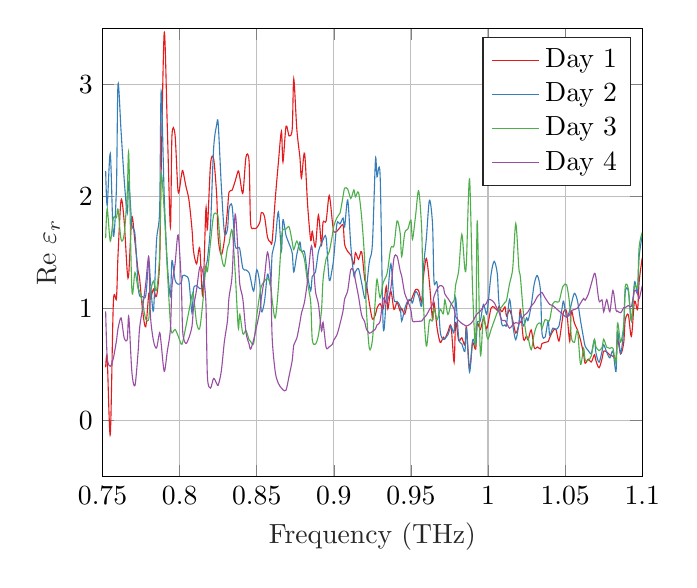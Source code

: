 % This file was created by matlab2tikz.
%
%The latest updates can be retrieved from
%  http://www.mathworks.com/matlabcentral/fileexchange/22022-matlab2tikz-matlab2tikz
%where you can also make suggestions and rate matlab2tikz.
%
\definecolor{mycolor1}{rgb}{0.894,0.102,0.11}%
\definecolor{mycolor2}{rgb}{0.216,0.494,0.722}%
\definecolor{mycolor3}{rgb}{0.302,0.686,0.29}%
\definecolor{mycolor4}{rgb}{0.596,0.306,0.639}%
\definecolor{mycolor5}{rgb}{1.0,0.498,0.0}%
\definecolor{mycolor6}{rgb}{1.0,1.0,0.2}%
\definecolor{mycolor7}{rgb}{0.651,0.337,0.157}%
\definecolor{mycolor8}{rgb}{0.969,0.506,0.749}%
%
\begin{tikzpicture}

\begin{axis}[%
xmin=0.75,
xmax=1.1,
xlabel style={font=\color{white!15!black}},
xlabel={Frequency (THz)},
ymin=-0.5,
ymax=3.5,
ylabel style={font=\color{white!15!black}},
ylabel={Re $\varepsilon_r$},
axis background/.style={fill=white},
xmajorgrids,
ymajorgrids,
legend style={legend cell align=left, align=left, draw=white!15!black}
]
\addplot [smooth, color=mycolor1]
  table[row sep=crcr]{%
0.752	0.475\\
0.753	0.56\\
0.755	-0.125\\
0.757	1.054\\
0.759	1.09\\
0.76	1.471\\
0.762	1.967\\
0.764	1.779\\
0.766	1.327\\
0.767	1.311\\
0.769	1.812\\
0.771	1.594\\
0.773	1.338\\
0.774	1.268\\
0.776	0.978\\
0.778	0.836\\
0.78	1.135\\
0.781	1.085\\
0.783	1.171\\
0.785	1.109\\
0.787	1.414\\
0.788	2.225\\
0.79	3.462\\
0.792	2.61\\
0.794	1.724\\
0.795	2.541\\
0.797	2.548\\
0.799	2.041\\
0.801	2.174\\
0.802	2.231\\
0.804	2.094\\
0.806	1.97\\
0.808	1.707\\
0.809	1.51\\
0.811	1.398\\
0.813	1.536\\
0.815	1.11\\
0.817	1.888\\
0.818	1.708\\
0.82	2.284\\
0.822	2.338\\
0.824	2.011\\
0.825	1.628\\
0.827	1.476\\
0.829	1.609\\
0.831	1.875\\
0.832	2.037\\
0.834	2.055\\
0.836	2.136\\
0.838	2.227\\
0.839	2.171\\
0.841	2.028\\
0.843	2.35\\
0.845	2.315\\
0.846	1.766\\
0.848	1.715\\
0.85	1.72\\
0.852	1.769\\
0.853	1.856\\
0.855	1.821\\
0.857	1.634\\
0.859	1.59\\
0.86	1.6\\
0.862	1.977\\
0.864	2.297\\
0.866	2.58\\
0.867	2.307\\
0.869	2.626\\
0.871	2.539\\
0.873	2.602\\
0.874	3.048\\
0.876	2.596\\
0.878	2.346\\
0.879	2.162\\
0.881	2.386\\
0.883	1.92\\
0.885	1.606\\
0.886	1.687\\
0.888	1.548\\
0.89	1.833\\
0.892	1.566\\
0.893	1.768\\
0.895	1.781\\
0.897	2.008\\
0.899	1.778\\
0.9	1.683\\
0.902	1.689\\
0.904	1.722\\
0.906	1.741\\
0.907	1.572\\
0.909	1.508\\
0.911	1.476\\
0.913	1.395\\
0.914	1.497\\
0.916	1.438\\
0.918	1.506\\
0.92	1.263\\
0.921	1.227\\
0.923	1.049\\
0.925	0.905\\
0.927	0.946\\
0.928	1.003\\
0.93	1.043\\
0.932	0.994\\
0.934	1.198\\
0.935	0.995\\
0.937	1.153\\
0.939	0.991\\
0.941	1.054\\
0.943	0.976\\
0.944	0.999\\
0.946	0.949\\
0.948	1.061\\
0.95	1.073\\
0.951	1.104\\
0.953	1.167\\
0.955	1.159\\
0.957	1.054\\
0.958	1.266\\
0.96	1.446\\
0.962	1.229\\
0.964	0.903\\
0.965	1.052\\
0.967	0.821\\
0.969	0.696\\
0.971	0.743\\
0.972	0.728\\
0.974	0.791\\
0.976	0.842\\
0.978	0.52\\
0.979	0.875\\
0.981	0.712\\
0.983	0.738\\
0.985	0.672\\
0.986	0.834\\
0.988	0.46\\
0.99	0.693\\
0.992	0.637\\
0.993	0.866\\
0.995	0.812\\
0.997	0.909\\
0.999	0.82\\
1.0	0.863\\
1.002	1.004\\
1.004	1.011\\
1.006	0.982\\
1.007	1.015\\
1.009	0.971\\
1.011	1.014\\
1.012	0.932\\
1.014	0.986\\
1.016	0.895\\
1.018	0.78\\
1.02	0.858\\
1.021	0.991\\
1.023	0.724\\
1.025	0.755\\
1.026	0.719\\
1.028	0.808\\
1.03	0.648\\
1.032	0.656\\
1.034	0.639\\
1.035	0.687\\
1.037	0.697\\
1.039	0.704\\
1.04	0.739\\
1.042	0.796\\
1.044	0.815\\
1.046	0.709\\
1.048	0.881\\
1.049	0.97\\
1.051	0.971\\
1.053	0.706\\
1.054	0.977\\
1.056	0.87\\
1.058	0.808\\
1.06	0.718\\
1.062	0.59\\
1.063	0.511\\
1.065	0.548\\
1.067	0.522\\
1.069	0.587\\
1.07	0.533\\
1.072	0.471\\
1.074	0.554\\
1.075	0.619\\
1.077	0.612\\
1.079	0.584\\
1.081	0.574\\
1.083	0.558\\
1.084	0.729\\
1.086	0.594\\
1.088	0.693\\
1.089	0.895\\
1.091	0.944\\
1.093	0.75\\
1.095	1.064\\
1.097	0.99\\
1.098	1.236\\
1.1	1.451\\
};
\addlegendentry{Day 1}

\addplot [smooth, color=mycolor2]
  table[row sep=crcr]{%
0.752	2.227\\
0.753	1.919\\
0.755	2.382\\
0.757	1.645\\
0.759	2.081\\
0.76	3.001\\
0.762	2.58\\
0.764	2.154\\
0.766	1.848\\
0.767	2.128\\
0.769	1.749\\
0.771	1.663\\
0.773	1.219\\
0.774	1.112\\
0.776	1.105\\
0.778	1.114\\
0.78	1.418\\
0.781	1.255\\
0.783	0.98\\
0.785	1.604\\
0.787	1.878\\
0.788	2.937\\
0.79	1.998\\
0.792	1.398\\
0.794	1.11\\
0.795	1.427\\
0.797	1.255\\
0.799	1.216\\
0.801	1.229\\
0.802	1.292\\
0.804	1.29\\
0.806	1.245\\
0.808	0.958\\
0.809	1.176\\
0.811	1.202\\
0.813	1.177\\
0.815	1.2\\
0.817	1.381\\
0.818	1.439\\
0.82	1.738\\
0.822	2.425\\
0.824	2.638\\
0.825	2.648\\
0.827	2.098\\
0.829	1.68\\
0.831	1.706\\
0.832	1.888\\
0.834	1.914\\
0.836	1.563\\
0.838	1.544\\
0.839	1.53\\
0.841	1.357\\
0.843	1.344\\
0.845	1.319\\
0.846	1.265\\
0.848	1.155\\
0.85	1.345\\
0.852	1.217\\
0.853	0.971\\
0.855	1.06\\
0.857	1.306\\
0.859	1.208\\
0.86	1.487\\
0.862	1.601\\
0.864	1.861\\
0.866	1.515\\
0.867	1.791\\
0.869	1.65\\
0.871	1.577\\
0.873	1.493\\
0.874	1.325\\
0.876	1.482\\
0.878	1.592\\
0.879	1.505\\
0.881	1.504\\
0.883	1.289\\
0.885	1.157\\
0.886	1.285\\
0.888	1.322\\
0.89	1.505\\
0.892	1.583\\
0.893	1.613\\
0.895	1.631\\
0.897	1.252\\
0.899	1.359\\
0.9	1.46\\
0.902	1.757\\
0.904	1.754\\
0.906	1.806\\
0.907	1.726\\
0.909	1.968\\
0.911	1.559\\
0.913	1.29\\
0.914	1.327\\
0.916	1.354\\
0.918	1.23\\
0.92	1.091\\
0.921	1.156\\
0.923	1.415\\
0.925	1.574\\
0.927	2.328\\
0.928	2.175\\
0.93	2.188\\
0.932	0.838\\
0.934	1.086\\
0.935	1.138\\
0.937	1.398\\
0.939	1.083\\
0.941	1.063\\
0.943	1.018\\
0.944	0.888\\
0.946	0.999\\
0.948	1.069\\
0.95	1.081\\
0.951	1.048\\
0.953	1.149\\
0.955	1.111\\
0.957	1.021\\
0.958	1.346\\
0.96	1.625\\
0.962	1.965\\
0.964	1.752\\
0.965	1.237\\
0.967	1.221\\
0.969	0.797\\
0.971	0.724\\
0.972	0.733\\
0.974	0.765\\
0.976	0.84\\
0.978	0.79\\
0.979	1.094\\
0.981	0.734\\
0.983	0.685\\
0.985	0.616\\
0.986	0.822\\
0.988	0.432\\
0.99	0.718\\
0.992	0.677\\
0.993	0.873\\
0.995	0.889\\
0.997	1.035\\
0.999	0.949\\
1.0	1.034\\
1.002	1.306\\
1.004	1.42\\
1.006	1.311\\
1.007	1.062\\
1.009	0.857\\
1.011	0.853\\
1.012	0.854\\
1.014	1.08\\
1.016	0.855\\
1.018	0.721\\
1.02	0.859\\
1.021	0.95\\
1.023	0.845\\
1.025	0.916\\
1.026	0.893\\
1.028	1.026\\
1.03	1.22\\
1.032	1.293\\
1.034	1.159\\
1.035	0.779\\
1.037	0.744\\
1.039	0.887\\
1.04	0.761\\
1.042	0.824\\
1.044	0.814\\
1.046	0.843\\
1.048	1.0\\
1.049	1.065\\
1.051	0.922\\
1.053	0.984\\
1.054	1.037\\
1.056	1.135\\
1.058	1.068\\
1.06	0.891\\
1.062	0.732\\
1.063	0.663\\
1.065	0.624\\
1.067	0.6\\
1.069	0.721\\
1.07	0.603\\
1.072	0.52\\
1.074	0.62\\
1.075	0.677\\
1.077	0.608\\
1.079	0.559\\
1.081	0.62\\
1.083	0.437\\
1.084	0.797\\
1.086	0.598\\
1.088	0.814\\
1.089	1.148\\
1.091	1.157\\
1.093	0.887\\
1.095	1.234\\
1.097	1.138\\
1.098	1.459\\
1.1	1.649\\
};
\addlegendentry{Day 2}

\addplot [smooth, color=mycolor3]
  table[row sep=crcr]{%
0.752	1.628\\
0.753	1.891\\
0.755	1.6\\
0.757	1.807\\
0.759	1.808\\
0.76	1.886\\
0.762	1.615\\
0.764	1.66\\
0.766	2.031\\
0.767	2.37\\
0.769	1.166\\
0.771	1.321\\
0.773	1.177\\
0.774	1.158\\
0.776	1.046\\
0.778	0.905\\
0.78	0.909\\
0.781	1.133\\
0.783	1.244\\
0.785	1.159\\
0.787	1.477\\
0.788	2.196\\
0.79	1.869\\
0.792	1.341\\
0.794	0.865\\
0.795	0.781\\
0.797	0.812\\
0.799	0.755\\
0.801	0.681\\
0.802	0.702\\
0.804	0.836\\
0.806	0.975\\
0.808	1.118\\
0.809	1.114\\
0.811	0.87\\
0.813	0.823\\
0.815	1.053\\
0.817	1.368\\
0.818	1.328\\
0.82	1.588\\
0.822	1.83\\
0.824	1.843\\
0.825	1.806\\
0.827	1.475\\
0.829	1.376\\
0.831	1.54\\
0.832	1.576\\
0.834	1.697\\
0.836	1.326\\
0.838	0.828\\
0.839	0.947\\
0.841	0.774\\
0.843	0.802\\
0.845	0.721\\
0.846	0.705\\
0.848	0.688\\
0.85	0.936\\
0.852	1.128\\
0.853	1.199\\
0.855	1.244\\
0.857	1.268\\
0.859	1.216\\
0.86	1.072\\
0.862	0.914\\
0.864	1.183\\
0.866	1.614\\
0.867	1.704\\
0.869	1.708\\
0.871	1.727\\
0.873	1.593\\
0.874	1.525\\
0.876	1.601\\
0.878	1.519\\
0.879	1.519\\
0.881	1.432\\
0.883	1.223\\
0.885	1.053\\
0.886	0.722\\
0.888	0.681\\
0.89	0.761\\
0.892	0.985\\
0.893	1.255\\
0.895	1.444\\
0.897	1.505\\
0.899	1.651\\
0.9	1.738\\
0.902	1.809\\
0.904	1.851\\
0.906	2.003\\
0.907	2.073\\
0.909	2.065\\
0.911	1.981\\
0.913	2.057\\
0.914	1.997\\
0.916	2.035\\
0.918	1.817\\
0.92	1.428\\
0.921	1.016\\
0.923	0.646\\
0.925	0.716\\
0.927	1.097\\
0.928	1.26\\
0.93	1.096\\
0.932	1.23\\
0.934	1.288\\
0.935	1.35\\
0.937	1.542\\
0.939	1.56\\
0.941	1.781\\
0.943	1.674\\
0.944	1.463\\
0.946	1.674\\
0.948	1.708\\
0.95	1.788\\
0.951	1.616\\
0.953	1.826\\
0.955	2.051\\
0.957	1.693\\
0.958	1.077\\
0.96	0.664\\
0.962	0.892\\
0.964	0.889\\
0.965	1.0\\
0.967	0.9\\
0.969	0.993\\
0.971	0.952\\
0.972	1.076\\
0.974	0.946\\
0.976	1.039\\
0.978	1.071\\
0.979	1.209\\
0.981	1.341\\
0.983	1.661\\
0.985	1.348\\
0.986	1.417\\
0.988	2.155\\
0.99	1.166\\
0.992	0.684\\
0.993	1.785\\
0.995	0.602\\
0.997	0.933\\
0.999	0.773\\
1.0	0.726\\
1.002	0.812\\
1.004	0.889\\
1.006	0.965\\
1.007	0.99\\
1.009	1.017\\
1.011	1.055\\
1.012	1.072\\
1.014	1.224\\
1.016	1.356\\
1.018	1.757\\
1.02	1.36\\
1.021	1.278\\
1.023	0.949\\
1.025	0.747\\
1.026	0.737\\
1.028	0.632\\
1.03	0.776\\
1.032	0.857\\
1.034	0.869\\
1.035	0.822\\
1.037	0.9\\
1.039	0.887\\
1.04	0.898\\
1.042	1.041\\
1.044	1.061\\
1.046	1.06\\
1.048	1.172\\
1.049	1.204\\
1.051	1.21\\
1.053	1.027\\
1.054	0.748\\
1.056	0.697\\
1.058	0.803\\
1.06	0.502\\
1.062	0.643\\
1.063	0.541\\
1.065	0.537\\
1.067	0.579\\
1.069	0.722\\
1.07	0.658\\
1.072	0.624\\
1.074	0.654\\
1.075	0.725\\
1.077	0.654\\
1.079	0.643\\
1.081	0.646\\
1.083	0.516\\
1.084	0.87\\
1.086	0.701\\
1.088	0.858\\
1.089	1.196\\
1.091	1.174\\
1.093	0.892\\
1.095	1.197\\
1.097	1.199\\
1.098	1.549\\
1.1	1.677\\
};
\addlegendentry{Day 3}

\addplot [smooth, color=mycolor4]
  table[row sep=crcr]{%
0.752	0.973\\
0.753	0.563\\
0.755	0.483\\
0.757	0.557\\
0.759	0.712\\
0.76	0.818\\
0.762	0.915\\
0.764	0.738\\
0.766	0.723\\
0.767	0.927\\
0.769	0.433\\
0.771	0.312\\
0.773	0.604\\
0.774	0.823\\
0.776	1.009\\
0.778	1.223\\
0.78	1.461\\
0.781	0.947\\
0.783	0.713\\
0.785	0.647\\
0.787	0.784\\
0.788	0.686\\
0.79	0.439\\
0.792	0.62\\
0.794	0.815\\
0.795	1.192\\
0.797	1.394\\
0.799	1.655\\
0.801	1.248\\
0.802	0.789\\
0.804	0.688\\
0.806	0.738\\
0.808	0.841\\
0.809	1.008\\
0.811	1.17\\
0.813	1.367\\
0.815	1.326\\
0.817	1.059\\
0.818	0.391\\
0.82	0.289\\
0.822	0.375\\
0.824	0.331\\
0.825	0.315\\
0.827	0.44\\
0.829	0.704\\
0.831	0.89\\
0.832	1.098\\
0.834	1.293\\
0.836	1.84\\
0.838	1.46\\
0.839	1.215\\
0.841	1.081\\
0.843	0.787\\
0.845	0.682\\
0.846	0.637\\
0.848	0.721\\
0.85	0.845\\
0.852	0.978\\
0.853	1.095\\
0.855	1.275\\
0.857	1.502\\
0.859	1.263\\
0.86	0.736\\
0.862	0.433\\
0.864	0.332\\
0.866	0.289\\
0.867	0.274\\
0.869	0.271\\
0.871	0.399\\
0.873	0.536\\
0.874	0.673\\
0.876	0.735\\
0.878	0.876\\
0.879	0.957\\
0.881	1.061\\
0.883	1.257\\
0.885	1.526\\
0.886	1.527\\
0.888	1.164\\
0.89	1.038\\
0.892	0.798\\
0.893	0.876\\
0.895	0.652\\
0.897	0.658\\
0.899	0.679\\
0.9	0.719\\
0.902	0.764\\
0.904	0.862\\
0.906	0.981\\
0.907	1.085\\
0.909	1.16\\
0.911	1.347\\
0.913	1.33\\
0.914	1.25\\
0.916	1.107\\
0.918	0.941\\
0.92	0.882\\
0.921	0.82\\
0.923	0.779\\
0.925	0.794\\
0.927	0.818\\
0.928	0.853\\
0.93	0.887\\
0.932	1.09\\
0.934	1.048\\
0.935	1.078\\
0.937	1.182\\
0.939	1.448\\
0.941	1.466\\
0.943	1.337\\
0.944	1.289\\
0.946	1.132\\
0.948	1.065\\
0.95	0.982\\
0.951	0.888\\
0.953	0.883\\
0.955	0.885\\
0.957	0.887\\
0.958	0.908\\
0.96	0.939\\
0.962	0.99\\
0.964	1.035\\
0.965	1.108\\
0.967	1.172\\
0.969	1.204\\
0.971	1.19\\
0.972	1.129\\
0.974	1.089\\
0.976	1.045\\
0.978	0.993\\
0.979	0.927\\
0.981	0.891\\
0.983	0.866\\
0.985	0.85\\
0.986	0.843\\
0.988	0.856\\
0.99	0.883\\
0.992	0.933\\
0.993	0.954\\
0.995	0.976\\
0.997	1.017\\
0.999	1.046\\
1.0	1.079\\
1.002	1.076\\
1.004	1.051\\
1.006	0.994\\
1.007	0.971\\
1.009	0.894\\
1.011	0.893\\
1.012	0.871\\
1.014	0.823\\
1.016	0.854\\
1.018	0.873\\
1.02	0.866\\
1.021	0.876\\
1.023	0.931\\
1.025	0.955\\
1.026	0.971\\
1.028	1.02\\
1.03	1.053\\
1.032	1.105\\
1.034	1.132\\
1.035	1.143\\
1.037	1.095\\
1.039	1.053\\
1.04	1.035\\
1.042	1.025\\
1.044	1.001\\
1.046	0.977\\
1.048	0.953\\
1.049	0.94\\
1.051	0.923\\
1.053	0.946\\
1.054	0.981\\
1.056	0.99\\
1.058	1.003\\
1.06	1.047\\
1.062	1.089\\
1.063	1.073\\
1.065	1.126\\
1.067	1.22\\
1.069	1.313\\
1.07	1.275\\
1.072	1.067\\
1.074	1.076\\
1.075	0.97\\
1.077	1.078\\
1.079	0.971\\
1.081	1.16\\
1.083	0.985\\
1.084	0.977\\
1.086	0.961\\
1.088	1.006\\
1.089	1.007\\
1.091	1.026\\
1.093	1.018\\
1.095	1.158\\
1.097	1.129\\
1.098	1.086\\
1.1	1.202\\
};
\addlegendentry{Day 4}

\end{axis}
\end{tikzpicture}%
